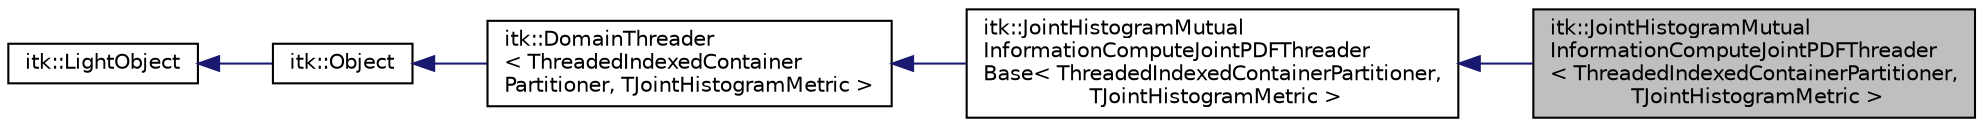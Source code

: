 digraph "itk::JointHistogramMutualInformationComputeJointPDFThreader&lt; ThreadedIndexedContainerPartitioner, TJointHistogramMetric &gt;"
{
 // LATEX_PDF_SIZE
  edge [fontname="Helvetica",fontsize="10",labelfontname="Helvetica",labelfontsize="10"];
  node [fontname="Helvetica",fontsize="10",shape=record];
  rankdir="LR";
  Node1 [label="itk::JointHistogramMutual\lInformationComputeJointPDFThreader\l\< ThreadedIndexedContainerPartitioner,\l TJointHistogramMetric \>",height=0.2,width=0.4,color="black", fillcolor="grey75", style="filled", fontcolor="black",tooltip=" "];
  Node2 -> Node1 [dir="back",color="midnightblue",fontsize="10",style="solid",fontname="Helvetica"];
  Node2 [label="itk::JointHistogramMutual\lInformationComputeJointPDFThreader\lBase\< ThreadedIndexedContainerPartitioner,\l TJointHistogramMetric \>",height=0.2,width=0.4,color="black", fillcolor="white", style="filled",URL="$classitk_1_1JointHistogramMutualInformationComputeJointPDFThreaderBase.html",tooltip=" "];
  Node3 -> Node2 [dir="back",color="midnightblue",fontsize="10",style="solid",fontname="Helvetica"];
  Node3 [label="itk::DomainThreader\l\< ThreadedIndexedContainer\lPartitioner, TJointHistogramMetric \>",height=0.2,width=0.4,color="black", fillcolor="white", style="filled",URL="$classitk_1_1DomainThreader.html",tooltip=" "];
  Node4 -> Node3 [dir="back",color="midnightblue",fontsize="10",style="solid",fontname="Helvetica"];
  Node4 [label="itk::Object",height=0.2,width=0.4,color="black", fillcolor="white", style="filled",URL="$classitk_1_1Object.html",tooltip="Base class for most ITK classes."];
  Node5 -> Node4 [dir="back",color="midnightblue",fontsize="10",style="solid",fontname="Helvetica"];
  Node5 [label="itk::LightObject",height=0.2,width=0.4,color="black", fillcolor="white", style="filled",URL="$classitk_1_1LightObject.html",tooltip="Light weight base class for most itk classes."];
}
